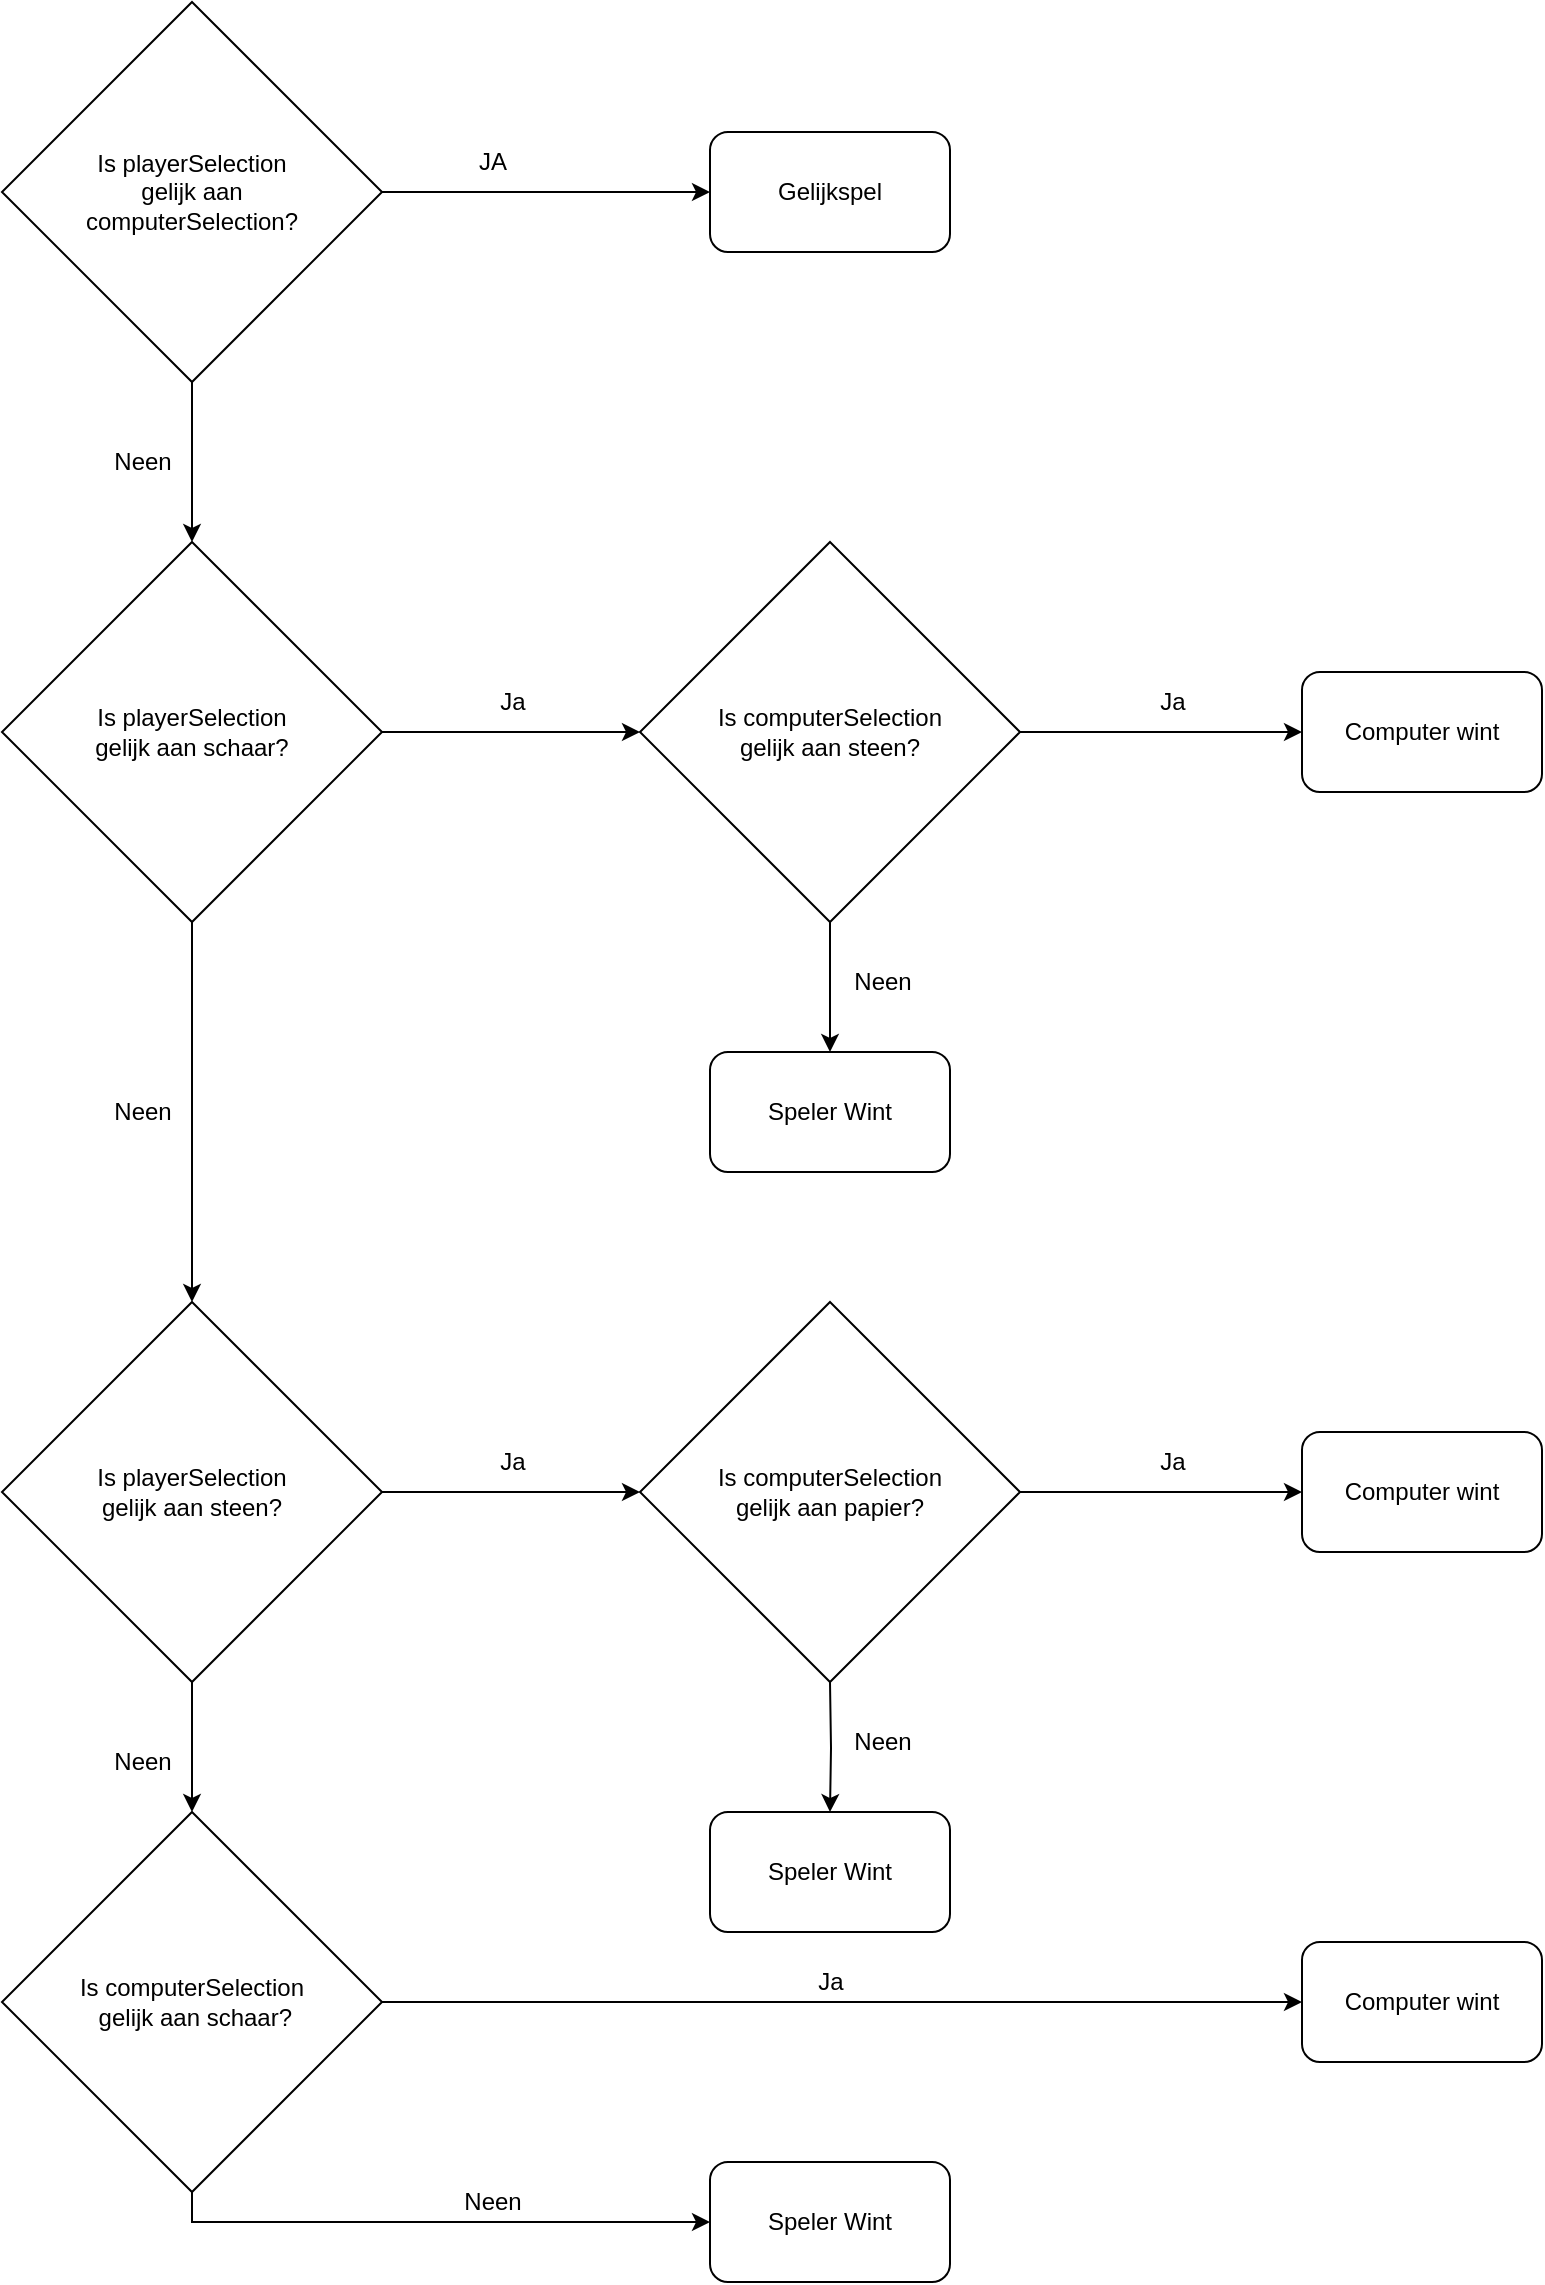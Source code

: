<mxfile version="14.4.3" type="device"><diagram id="C5RBs43oDa-KdzZeNtuy" name="Page-1"><mxGraphModel dx="928" dy="638" grid="1" gridSize="10" guides="1" tooltips="1" connect="1" arrows="1" fold="1" page="1" pageScale="1" pageWidth="827" pageHeight="1169" math="0" shadow="0"><root><mxCell id="WIyWlLk6GJQsqaUBKTNV-0"/><mxCell id="WIyWlLk6GJQsqaUBKTNV-1" parent="WIyWlLk6GJQsqaUBKTNV-0"/><mxCell id="fMawkHcUC5pFl_TOzuU0-2" style="edgeStyle=orthogonalEdgeStyle;rounded=0;orthogonalLoop=1;jettySize=auto;html=1;entryX=0;entryY=0.5;entryDx=0;entryDy=0;" parent="WIyWlLk6GJQsqaUBKTNV-1" source="fMawkHcUC5pFl_TOzuU0-0" target="fMawkHcUC5pFl_TOzuU0-1" edge="1"><mxGeometry relative="1" as="geometry"/></mxCell><mxCell id="fMawkHcUC5pFl_TOzuU0-6" value="" style="edgeStyle=orthogonalEdgeStyle;rounded=0;orthogonalLoop=1;jettySize=auto;html=1;" parent="WIyWlLk6GJQsqaUBKTNV-1" source="fMawkHcUC5pFl_TOzuU0-0" target="fMawkHcUC5pFl_TOzuU0-5" edge="1"><mxGeometry relative="1" as="geometry"/></mxCell><mxCell id="fMawkHcUC5pFl_TOzuU0-0" value="Is playerSelection &lt;br&gt;gelijk aan &lt;br&gt;computerSelection?" style="rhombus;whiteSpace=wrap;html=1;" parent="WIyWlLk6GJQsqaUBKTNV-1" vertex="1"><mxGeometry width="190" height="190" as="geometry"/></mxCell><mxCell id="fMawkHcUC5pFl_TOzuU0-1" value="Gelijkspel" style="rounded=1;whiteSpace=wrap;html=1;" parent="WIyWlLk6GJQsqaUBKTNV-1" vertex="1"><mxGeometry x="354" y="65" width="120" height="60" as="geometry"/></mxCell><mxCell id="fMawkHcUC5pFl_TOzuU0-3" value="JA" style="text;html=1;align=center;verticalAlign=middle;resizable=0;points=[];autosize=1;" parent="WIyWlLk6GJQsqaUBKTNV-1" vertex="1"><mxGeometry x="230" y="70" width="30" height="20" as="geometry"/></mxCell><mxCell id="fMawkHcUC5pFl_TOzuU0-12" style="edgeStyle=orthogonalEdgeStyle;rounded=0;orthogonalLoop=1;jettySize=auto;html=1;exitX=1;exitY=0.5;exitDx=0;exitDy=0;entryX=0;entryY=0.5;entryDx=0;entryDy=0;" parent="WIyWlLk6GJQsqaUBKTNV-1" source="fMawkHcUC5pFl_TOzuU0-5" target="fMawkHcUC5pFl_TOzuU0-8" edge="1"><mxGeometry relative="1" as="geometry"/></mxCell><mxCell id="fMawkHcUC5pFl_TOzuU0-20" style="edgeStyle=orthogonalEdgeStyle;rounded=0;orthogonalLoop=1;jettySize=auto;html=1;exitX=0.5;exitY=1;exitDx=0;exitDy=0;" parent="WIyWlLk6GJQsqaUBKTNV-1" source="fMawkHcUC5pFl_TOzuU0-5" target="fMawkHcUC5pFl_TOzuU0-9" edge="1"><mxGeometry relative="1" as="geometry"/></mxCell><mxCell id="fMawkHcUC5pFl_TOzuU0-5" value="Is playerSelection &lt;br&gt;gelijk aan schaar?" style="rhombus;whiteSpace=wrap;html=1;" parent="WIyWlLk6GJQsqaUBKTNV-1" vertex="1"><mxGeometry y="270" width="190" height="190" as="geometry"/></mxCell><mxCell id="fMawkHcUC5pFl_TOzuU0-7" value="Neen" style="text;html=1;align=center;verticalAlign=middle;resizable=0;points=[];autosize=1;" parent="WIyWlLk6GJQsqaUBKTNV-1" vertex="1"><mxGeometry x="50" y="220" width="40" height="20" as="geometry"/></mxCell><mxCell id="fMawkHcUC5pFl_TOzuU0-15" style="edgeStyle=orthogonalEdgeStyle;rounded=0;orthogonalLoop=1;jettySize=auto;html=1;entryX=0;entryY=0.5;entryDx=0;entryDy=0;" parent="WIyWlLk6GJQsqaUBKTNV-1" source="fMawkHcUC5pFl_TOzuU0-8" target="fMawkHcUC5pFl_TOzuU0-14" edge="1"><mxGeometry relative="1" as="geometry"/></mxCell><mxCell id="fMawkHcUC5pFl_TOzuU0-18" value="" style="edgeStyle=orthogonalEdgeStyle;rounded=0;orthogonalLoop=1;jettySize=auto;html=1;" parent="WIyWlLk6GJQsqaUBKTNV-1" source="fMawkHcUC5pFl_TOzuU0-8" target="fMawkHcUC5pFl_TOzuU0-17" edge="1"><mxGeometry relative="1" as="geometry"/></mxCell><mxCell id="fMawkHcUC5pFl_TOzuU0-8" value="Is computerSelection &lt;br&gt;gelijk aan steen?" style="rhombus;whiteSpace=wrap;html=1;" parent="WIyWlLk6GJQsqaUBKTNV-1" vertex="1"><mxGeometry x="319" y="270" width="190" height="190" as="geometry"/></mxCell><mxCell id="fMawkHcUC5pFl_TOzuU0-22" style="edgeStyle=orthogonalEdgeStyle;rounded=0;orthogonalLoop=1;jettySize=auto;html=1;entryX=0;entryY=0.5;entryDx=0;entryDy=0;" parent="WIyWlLk6GJQsqaUBKTNV-1" source="fMawkHcUC5pFl_TOzuU0-9" target="fMawkHcUC5pFl_TOzuU0-10" edge="1"><mxGeometry relative="1" as="geometry"/></mxCell><mxCell id="fMawkHcUC5pFl_TOzuU0-30" value="" style="edgeStyle=orthogonalEdgeStyle;rounded=0;orthogonalLoop=1;jettySize=auto;html=1;" parent="WIyWlLk6GJQsqaUBKTNV-1" source="fMawkHcUC5pFl_TOzuU0-9" target="fMawkHcUC5pFl_TOzuU0-11" edge="1"><mxGeometry relative="1" as="geometry"/></mxCell><mxCell id="fMawkHcUC5pFl_TOzuU0-9" value="Is playerSelection &lt;br&gt;gelijk aan steen?" style="rhombus;whiteSpace=wrap;html=1;" parent="WIyWlLk6GJQsqaUBKTNV-1" vertex="1"><mxGeometry y="650" width="190" height="190" as="geometry"/></mxCell><mxCell id="fMawkHcUC5pFl_TOzuU0-25" style="edgeStyle=orthogonalEdgeStyle;rounded=0;orthogonalLoop=1;jettySize=auto;html=1;entryX=0;entryY=0.5;entryDx=0;entryDy=0;" parent="WIyWlLk6GJQsqaUBKTNV-1" source="fMawkHcUC5pFl_TOzuU0-10" target="fMawkHcUC5pFl_TOzuU0-24" edge="1"><mxGeometry relative="1" as="geometry"/></mxCell><mxCell id="fMawkHcUC5pFl_TOzuU0-10" value="Is computerSelection&lt;br&gt;gelijk aan papier?" style="rhombus;whiteSpace=wrap;html=1;" parent="WIyWlLk6GJQsqaUBKTNV-1" vertex="1"><mxGeometry x="319" y="650" width="190" height="190" as="geometry"/></mxCell><mxCell id="fMawkHcUC5pFl_TOzuU0-35" style="edgeStyle=orthogonalEdgeStyle;rounded=0;orthogonalLoop=1;jettySize=auto;html=1;entryX=0;entryY=0.5;entryDx=0;entryDy=0;" parent="WIyWlLk6GJQsqaUBKTNV-1" source="fMawkHcUC5pFl_TOzuU0-11" target="fMawkHcUC5pFl_TOzuU0-33" edge="1"><mxGeometry relative="1" as="geometry"/></mxCell><mxCell id="fMawkHcUC5pFl_TOzuU0-37" style="edgeStyle=orthogonalEdgeStyle;rounded=0;orthogonalLoop=1;jettySize=auto;html=1;exitX=0.5;exitY=1;exitDx=0;exitDy=0;entryX=0;entryY=0.5;entryDx=0;entryDy=0;" parent="WIyWlLk6GJQsqaUBKTNV-1" source="fMawkHcUC5pFl_TOzuU0-11" target="fMawkHcUC5pFl_TOzuU0-36" edge="1"><mxGeometry relative="1" as="geometry"><Array as="points"><mxPoint x="95" y="1110"/></Array></mxGeometry></mxCell><mxCell id="fMawkHcUC5pFl_TOzuU0-11" value="Is computerSelection&lt;br&gt;&amp;nbsp;gelijk aan schaar?" style="rhombus;whiteSpace=wrap;html=1;" parent="WIyWlLk6GJQsqaUBKTNV-1" vertex="1"><mxGeometry y="905" width="190" height="190" as="geometry"/></mxCell><mxCell id="fMawkHcUC5pFl_TOzuU0-13" value="Ja" style="text;html=1;align=center;verticalAlign=middle;resizable=0;points=[];autosize=1;" parent="WIyWlLk6GJQsqaUBKTNV-1" vertex="1"><mxGeometry x="240" y="340" width="30" height="20" as="geometry"/></mxCell><mxCell id="fMawkHcUC5pFl_TOzuU0-14" value="Computer wint" style="rounded=1;whiteSpace=wrap;html=1;" parent="WIyWlLk6GJQsqaUBKTNV-1" vertex="1"><mxGeometry x="650" y="335" width="120" height="60" as="geometry"/></mxCell><mxCell id="fMawkHcUC5pFl_TOzuU0-16" value="Ja" style="text;html=1;align=center;verticalAlign=middle;resizable=0;points=[];autosize=1;" parent="WIyWlLk6GJQsqaUBKTNV-1" vertex="1"><mxGeometry x="570" y="340" width="30" height="20" as="geometry"/></mxCell><mxCell id="fMawkHcUC5pFl_TOzuU0-17" value="Speler Wint" style="rounded=1;whiteSpace=wrap;html=1;" parent="WIyWlLk6GJQsqaUBKTNV-1" vertex="1"><mxGeometry x="354" y="525" width="120" height="60" as="geometry"/></mxCell><mxCell id="fMawkHcUC5pFl_TOzuU0-19" value="Neen" style="text;html=1;align=center;verticalAlign=middle;resizable=0;points=[];autosize=1;" parent="WIyWlLk6GJQsqaUBKTNV-1" vertex="1"><mxGeometry x="420" y="480" width="40" height="20" as="geometry"/></mxCell><mxCell id="fMawkHcUC5pFl_TOzuU0-21" value="Neen" style="text;html=1;align=center;verticalAlign=middle;resizable=0;points=[];autosize=1;" parent="WIyWlLk6GJQsqaUBKTNV-1" vertex="1"><mxGeometry x="50" y="545" width="40" height="20" as="geometry"/></mxCell><mxCell id="fMawkHcUC5pFl_TOzuU0-23" value="Ja" style="text;html=1;align=center;verticalAlign=middle;resizable=0;points=[];autosize=1;" parent="WIyWlLk6GJQsqaUBKTNV-1" vertex="1"><mxGeometry x="240" y="720" width="30" height="20" as="geometry"/></mxCell><mxCell id="fMawkHcUC5pFl_TOzuU0-24" value="Computer wint" style="rounded=1;whiteSpace=wrap;html=1;" parent="WIyWlLk6GJQsqaUBKTNV-1" vertex="1"><mxGeometry x="650" y="715" width="120" height="60" as="geometry"/></mxCell><mxCell id="fMawkHcUC5pFl_TOzuU0-26" value="Ja" style="text;html=1;align=center;verticalAlign=middle;resizable=0;points=[];autosize=1;" parent="WIyWlLk6GJQsqaUBKTNV-1" vertex="1"><mxGeometry x="570" y="720" width="30" height="20" as="geometry"/></mxCell><mxCell id="fMawkHcUC5pFl_TOzuU0-27" value="Speler Wint" style="rounded=1;whiteSpace=wrap;html=1;" parent="WIyWlLk6GJQsqaUBKTNV-1" vertex="1"><mxGeometry x="354" y="905" width="120" height="60" as="geometry"/></mxCell><mxCell id="fMawkHcUC5pFl_TOzuU0-28" value="Neen" style="text;html=1;align=center;verticalAlign=middle;resizable=0;points=[];autosize=1;" parent="WIyWlLk6GJQsqaUBKTNV-1" vertex="1"><mxGeometry x="420" y="860" width="40" height="20" as="geometry"/></mxCell><mxCell id="fMawkHcUC5pFl_TOzuU0-29" value="" style="edgeStyle=orthogonalEdgeStyle;rounded=0;orthogonalLoop=1;jettySize=auto;html=1;" parent="WIyWlLk6GJQsqaUBKTNV-1" target="fMawkHcUC5pFl_TOzuU0-27" edge="1"><mxGeometry relative="1" as="geometry"><mxPoint x="414" y="840" as="sourcePoint"/></mxGeometry></mxCell><mxCell id="fMawkHcUC5pFl_TOzuU0-31" value="Neen" style="text;html=1;align=center;verticalAlign=middle;resizable=0;points=[];autosize=1;" parent="WIyWlLk6GJQsqaUBKTNV-1" vertex="1"><mxGeometry x="50" y="870" width="40" height="20" as="geometry"/></mxCell><mxCell id="fMawkHcUC5pFl_TOzuU0-33" value="Computer wint" style="rounded=1;whiteSpace=wrap;html=1;" parent="WIyWlLk6GJQsqaUBKTNV-1" vertex="1"><mxGeometry x="650" y="970" width="120" height="60" as="geometry"/></mxCell><mxCell id="fMawkHcUC5pFl_TOzuU0-34" value="Ja" style="text;html=1;align=center;verticalAlign=middle;resizable=0;points=[];autosize=1;" parent="WIyWlLk6GJQsqaUBKTNV-1" vertex="1"><mxGeometry x="399" y="980" width="30" height="20" as="geometry"/></mxCell><mxCell id="fMawkHcUC5pFl_TOzuU0-36" value="Speler Wint" style="rounded=1;whiteSpace=wrap;html=1;" parent="WIyWlLk6GJQsqaUBKTNV-1" vertex="1"><mxGeometry x="354" y="1080" width="120" height="60" as="geometry"/></mxCell><mxCell id="fMawkHcUC5pFl_TOzuU0-38" value="Neen" style="text;html=1;align=center;verticalAlign=middle;resizable=0;points=[];autosize=1;" parent="WIyWlLk6GJQsqaUBKTNV-1" vertex="1"><mxGeometry x="225" y="1090" width="40" height="20" as="geometry"/></mxCell></root></mxGraphModel></diagram></mxfile>